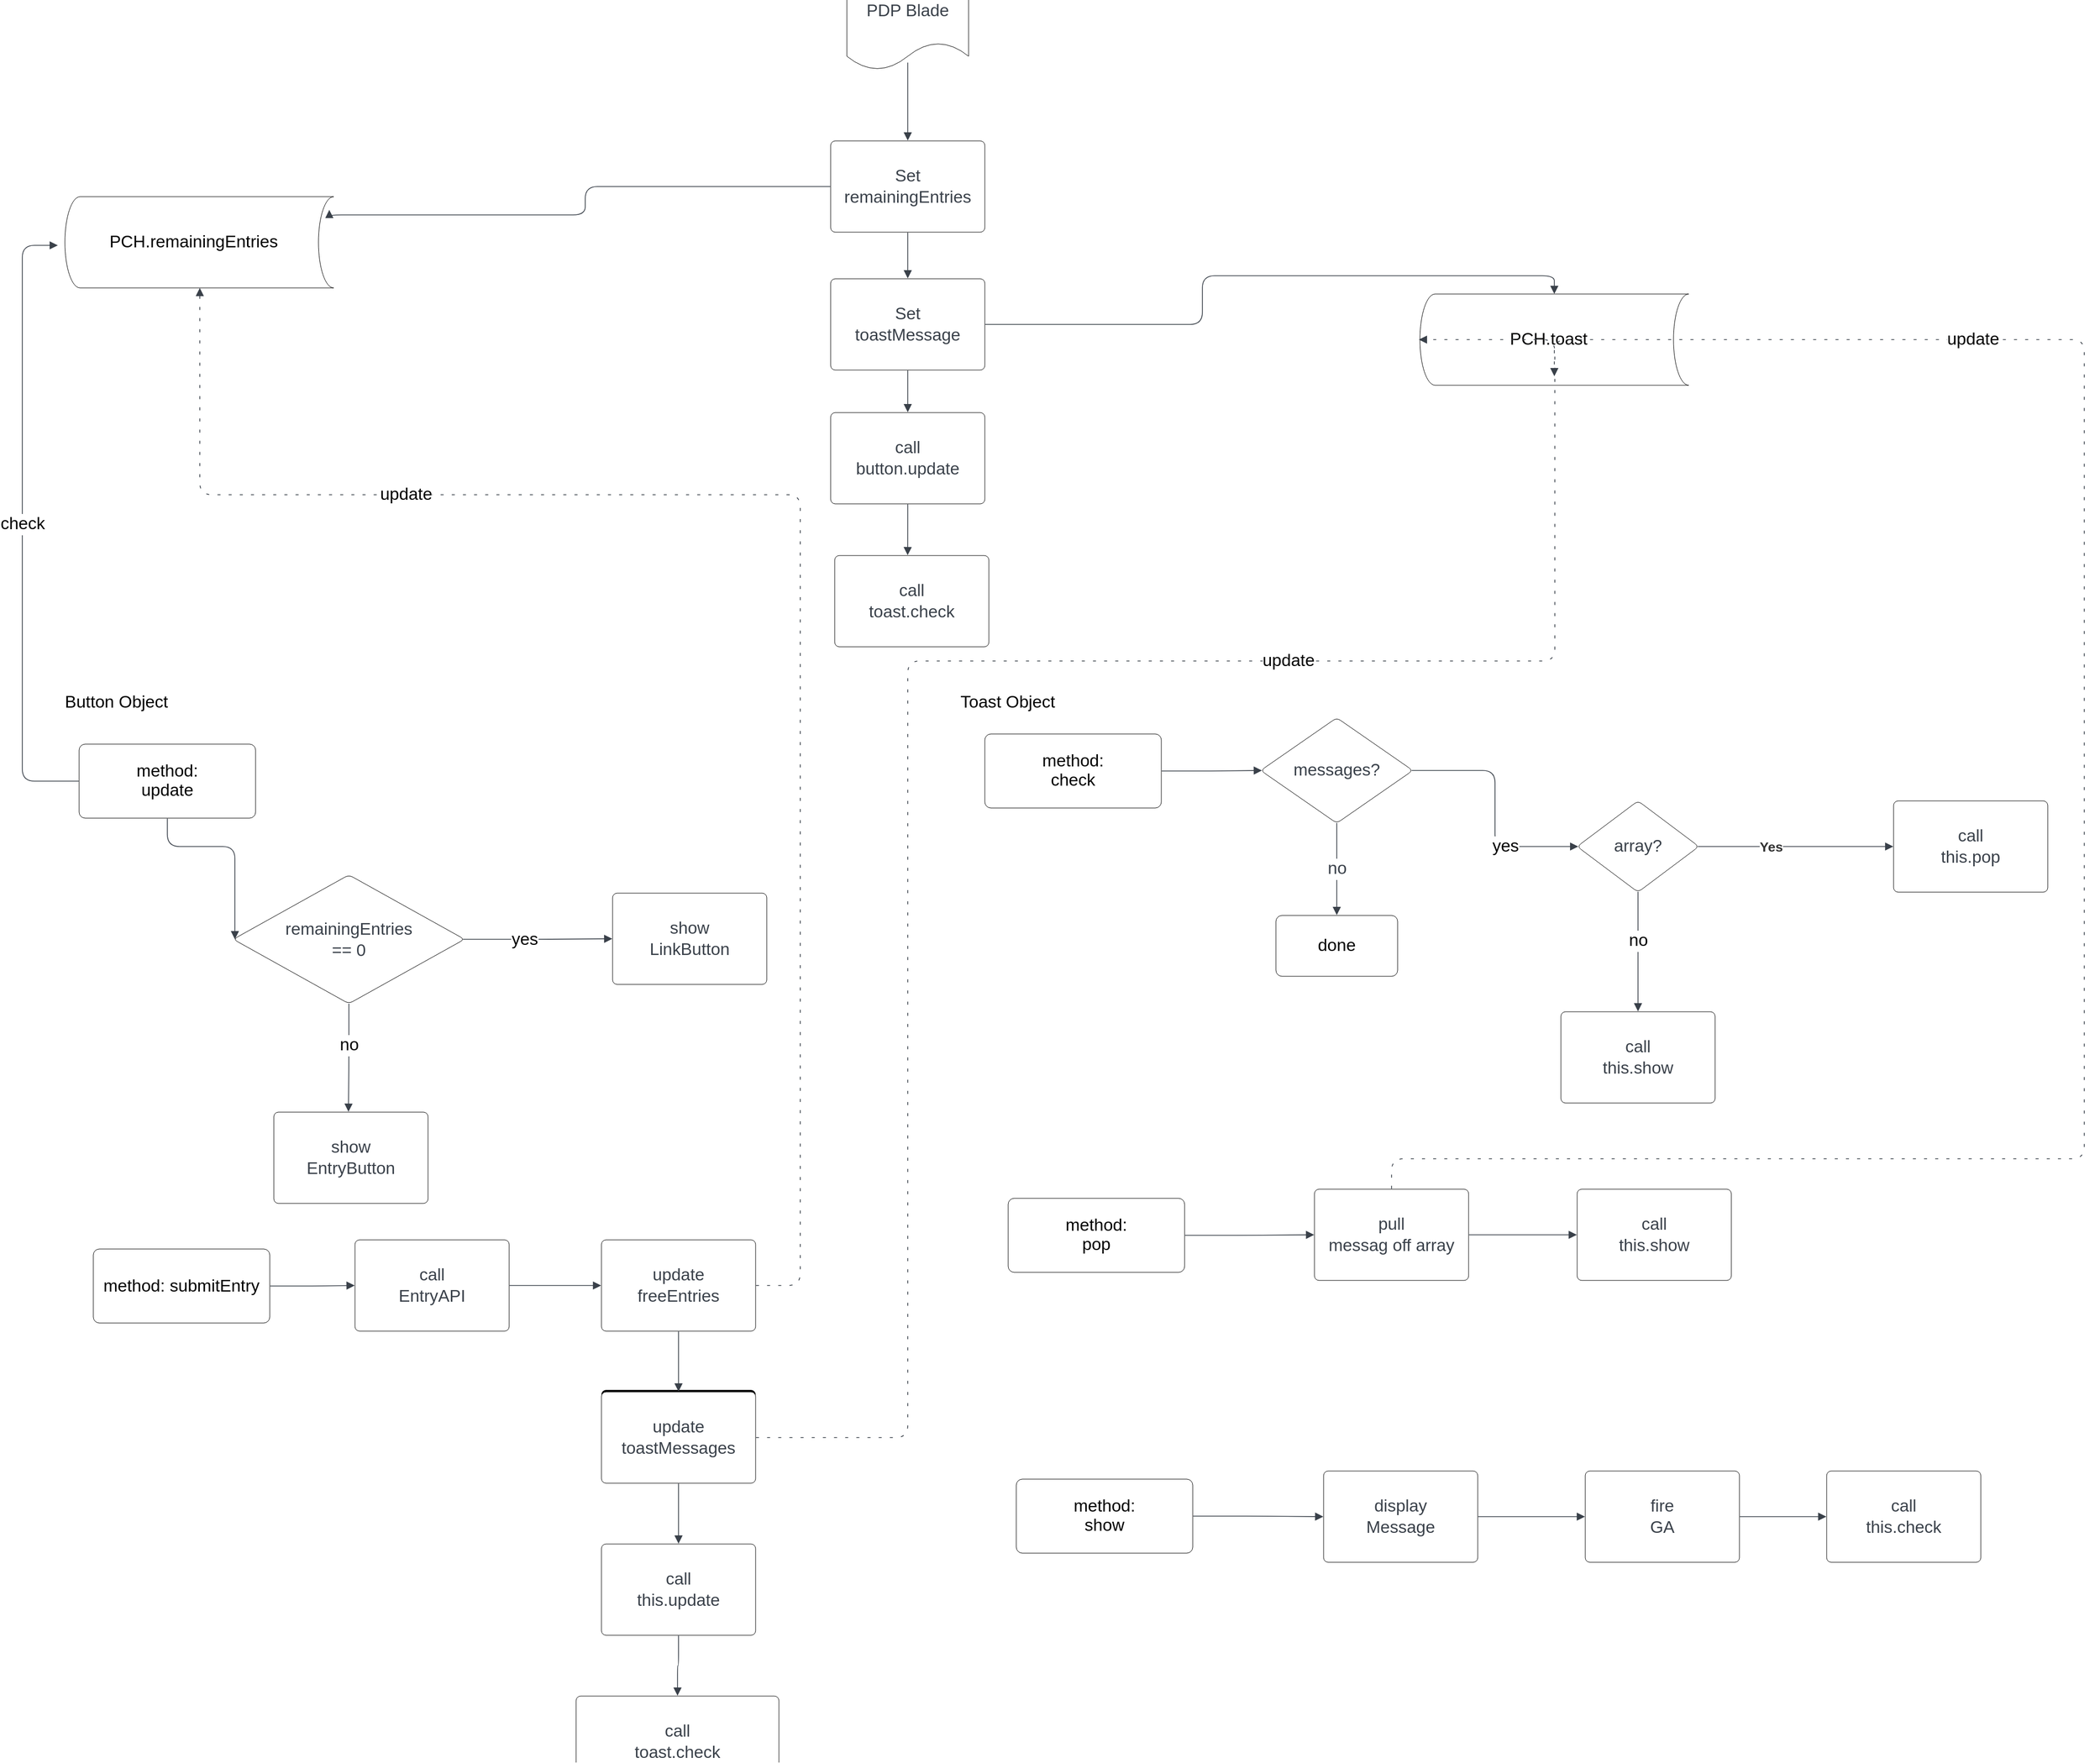 <mxfile version="26.0.8">
  <diagram name="Page-1" id="gw5h57cjQ7ecA2eVoBsa">
    <mxGraphModel dx="3145" dy="2320" grid="1" gridSize="10" guides="1" tooltips="1" connect="1" arrows="1" fold="1" page="1" pageScale="1" pageWidth="850" pageHeight="1100" math="0" shadow="0">
      <root>
        <mxCell id="0" />
        <mxCell id="1" parent="0" />
        <mxCell id="dDhgF8H68qVY3gbG-Y3d-72" value="Toast Object" style="html=1;overflow=block;blockSpacing=1;whiteSpace=wrap;fontSize=16.8;align=left;spacing=9;verticalAlign=top;strokeColor=#unset;rounded=1;absoluteArcSize=1;arcSize=12;fillColor=#FFFFFF;strokeWidth=NaN;lucidId=3mcNQhAL5SDH;" vertex="1" parent="1">
          <mxGeometry x="921" y="512" width="1140" height="1138" as="geometry" />
        </mxCell>
        <mxCell id="dDhgF8H68qVY3gbG-Y3d-73" value="array?" style="html=1;overflow=block;blockSpacing=1;whiteSpace=wrap;rhombus;fontSize=16.7;fontColor=#3a414a;spacing=3.8;strokeColor=#000000;rounded=1;absoluteArcSize=1;arcSize=9;fillColor=#FFFFFF;strokeWidth=NaN;lucidId=39wLGG56x5rx;" vertex="1" parent="1">
          <mxGeometry x="1538" y="628" width="120" height="90" as="geometry" />
        </mxCell>
        <mxCell id="dDhgF8H68qVY3gbG-Y3d-74" value="" style="html=1;jettySize=18;whiteSpace=wrap;fontSize=13.3;fontColor=#333333;fontStyle=1;strokeColor=#3a414a;strokeOpacity=100;strokeWidth=0.8;rounded=1;arcSize=12;edgeStyle=orthogonalEdgeStyle;startArrow=none;endArrow=block;endFill=1;exitX=0.991;exitY=0.5;exitPerimeter=0;entryX=-0.002;entryY=0.5;entryPerimeter=0;lucidId=39wLRLaOBurm;" edge="1" parent="1" source="dDhgF8H68qVY3gbG-Y3d-73" target="dDhgF8H68qVY3gbG-Y3d-116">
          <mxGeometry width="100" height="100" relative="1" as="geometry">
            <Array as="points" />
          </mxGeometry>
        </mxCell>
        <mxCell id="dDhgF8H68qVY3gbG-Y3d-75" value="Yes" style="text;html=1;resizable=0;labelBackgroundColor=default;align=center;verticalAlign=middle;fontStyle=1;fontColor=#333333;fontSize=13.3;" vertex="1" parent="dDhgF8H68qVY3gbG-Y3d-74">
          <mxGeometry x="-0.258" relative="1" as="geometry" />
        </mxCell>
        <mxCell id="dDhgF8H68qVY3gbG-Y3d-76" value="PDP Blade" style="html=1;overflow=block;blockSpacing=1;whiteSpace=wrap;shape=document;boundedLbl=1;fontSize=16.7;fontColor=#3a414a;spacing=3.8;strokeColor=#000000;rounded=1;absoluteArcSize=1;arcSize=9;fillColor=#FFFFFF;strokeWidth=NaN;lucidId=39wLS~P~1.6K;" vertex="1" parent="1">
          <mxGeometry x="818" y="-183" width="120" height="90" as="geometry" />
        </mxCell>
        <mxCell id="dDhgF8H68qVY3gbG-Y3d-77" value="" style="html=1;jettySize=18;whiteSpace=wrap;fontSize=13;strokeColor=#3a414a;strokeOpacity=100;strokeWidth=0.8;rounded=1;arcSize=24;edgeStyle=orthogonalEdgeStyle;startArrow=none;endArrow=block;endFill=1;exitX=0.5;exitY=0.919;exitPerimeter=0;entryX=0.5;entryY=-0.004;entryPerimeter=0;lucidId=DjcNAcQdBDPB;" edge="1" parent="1" source="dDhgF8H68qVY3gbG-Y3d-76" target="dDhgF8H68qVY3gbG-Y3d-78">
          <mxGeometry width="100" height="100" relative="1" as="geometry">
            <Array as="points" />
          </mxGeometry>
        </mxCell>
        <mxCell id="dDhgF8H68qVY3gbG-Y3d-78" value="Set remainingEntries" style="html=1;overflow=block;blockSpacing=1;whiteSpace=wrap;fontSize=16.7;fontColor=#3a414a;spacing=3.8;strokeColor=#000000;rounded=1;absoluteArcSize=1;arcSize=9;fillColor=#FFFFFF;strokeWidth=NaN;lucidId=TjcNyfcSah-A;" vertex="1" parent="1">
          <mxGeometry x="802" y="-23" width="152" height="90" as="geometry" />
        </mxCell>
        <mxCell id="dDhgF8H68qVY3gbG-Y3d-79" value="PCH.remainingEntries" style="html=1;overflow=block;blockSpacing=1;whiteSpace=wrap;shape=cylinder3;boundedLbl=1;size=15;lid=0;direction=south;fontSize=16.8;align=center;spacing=3.8;strokeColor=#000000;rounded=1;absoluteArcSize=1;arcSize=12;fillColor=#FFFFFF;strokeWidth=NaN;lucidId=ykcNpGGgux9V;" vertex="1" parent="1">
          <mxGeometry x="47" y="32" width="265" height="90" as="geometry" />
        </mxCell>
        <mxCell id="dDhgF8H68qVY3gbG-Y3d-80" value="PCH.toast" style="html=1;overflow=block;blockSpacing=1;whiteSpace=wrap;shape=cylinder3;boundedLbl=1;size=15;lid=0;direction=south;fontSize=16.8;align=center;spacing=3.8;strokeColor=#000000;rounded=1;absoluteArcSize=1;arcSize=12;fillColor=#FFFFFF;strokeWidth=NaN;lucidId=UkcNcm92WD6_;" vertex="1" parent="1">
          <mxGeometry x="1383" y="128" width="265" height="90" as="geometry" />
        </mxCell>
        <mxCell id="dDhgF8H68qVY3gbG-Y3d-81" value="" style="html=1;jettySize=18;whiteSpace=wrap;fontSize=13;strokeColor=#3a414a;strokeOpacity=100;strokeWidth=0.8;rounded=1;arcSize=24;edgeStyle=orthogonalEdgeStyle;startArrow=none;endArrow=block;endFill=1;exitX=-0.002;exitY=0.5;exitPerimeter=0;lucidId=ylcNho6e9B_B;entryX=0.145;entryY=0;entryDx=0;entryDy=4.35;entryPerimeter=0;" edge="1" parent="1" source="dDhgF8H68qVY3gbG-Y3d-78" target="dDhgF8H68qVY3gbG-Y3d-79">
          <mxGeometry width="100" height="100" relative="1" as="geometry">
            <Array as="points">
              <mxPoint x="560" y="22" />
              <mxPoint x="560" y="50" />
              <mxPoint x="308" y="50" />
            </Array>
            <mxPoint x="320" y="70" as="targetPoint" />
          </mxGeometry>
        </mxCell>
        <mxCell id="dDhgF8H68qVY3gbG-Y3d-82" value="" style="html=1;jettySize=18;whiteSpace=wrap;fontSize=13;strokeColor=#3a414a;strokeOpacity=100;strokeWidth=0.8;rounded=1;arcSize=24;edgeStyle=orthogonalEdgeStyle;startArrow=none;endArrow=block;endFill=1;exitX=0.5;exitY=1.004;exitPerimeter=0;entryX=0.5;entryY=-0.004;entryPerimeter=0;lucidId=8lcNTyYnrC7E;" edge="1" parent="1" source="dDhgF8H68qVY3gbG-Y3d-78" target="dDhgF8H68qVY3gbG-Y3d-83">
          <mxGeometry width="100" height="100" relative="1" as="geometry">
            <Array as="points" />
          </mxGeometry>
        </mxCell>
        <mxCell id="dDhgF8H68qVY3gbG-Y3d-83" value="Set&#xa;toastMessage" style="html=1;overflow=block;blockSpacing=1;whiteSpace=wrap;fontSize=16.7;fontColor=#3a414a;spacing=3.8;strokeColor=#000000;rounded=1;absoluteArcSize=1;arcSize=9;fillColor=#FFFFFF;strokeWidth=NaN;lucidId=8lcN54hvHGNc;" vertex="1" parent="1">
          <mxGeometry x="802" y="113" width="152" height="90" as="geometry" />
        </mxCell>
        <mxCell id="dDhgF8H68qVY3gbG-Y3d-84" value="" style="html=1;jettySize=18;whiteSpace=wrap;fontSize=13;strokeColor=#3a414a;strokeOpacity=100;strokeWidth=0.8;rounded=1;arcSize=24;edgeStyle=orthogonalEdgeStyle;startArrow=none;endArrow=block;endFill=1;exitX=1.002;exitY=0.5;exitPerimeter=0;entryX=-0.001;entryY=0.5;entryPerimeter=0;lucidId=pmcN~8Vt1Tbs;" edge="1" parent="1" source="dDhgF8H68qVY3gbG-Y3d-83" target="dDhgF8H68qVY3gbG-Y3d-80">
          <mxGeometry width="100" height="100" relative="1" as="geometry">
            <Array as="points" />
          </mxGeometry>
        </mxCell>
        <mxCell id="dDhgF8H68qVY3gbG-Y3d-85" value="Button Object" style="html=1;overflow=block;blockSpacing=1;whiteSpace=wrap;fontSize=16.8;align=left;spacing=9;verticalAlign=top;strokeColor=#unset;rounded=1;absoluteArcSize=1;arcSize=12;fillColor=#FFFFFF;strokeWidth=NaN;lucidId=LncNh5orO_hr;" vertex="1" parent="1">
          <mxGeometry x="38" y="512" width="864" height="1138" as="geometry" />
        </mxCell>
        <mxCell id="dDhgF8H68qVY3gbG-Y3d-86" value="remainingEntries&#xa; == 0" style="html=1;overflow=block;blockSpacing=1;whiteSpace=wrap;rhombus;fontSize=16.7;fontColor=#3a414a;spacing=3.8;strokeColor=#000000;rounded=1;absoluteArcSize=1;arcSize=9;fillColor=#FFFFFF;strokeWidth=NaN;lucidId=LocNEv0WKuc3;" vertex="1" parent="1">
          <mxGeometry x="213" y="701" width="228" height="127" as="geometry" />
        </mxCell>
        <mxCell id="dDhgF8H68qVY3gbG-Y3d-87" value="" style="html=1;jettySize=18;whiteSpace=wrap;fontSize=13;strokeColor=#3a414a;strokeOpacity=100;strokeWidth=0.8;rounded=1;arcSize=24;edgeStyle=orthogonalEdgeStyle;startArrow=none;endArrow=block;endFill=1;exitX=-0.002;exitY=0.5;exitPerimeter=0;lucidId=NpcN58fpwGCk;" edge="1" parent="1" source="dDhgF8H68qVY3gbG-Y3d-89">
          <mxGeometry width="100" height="100" relative="1" as="geometry">
            <Array as="points">
              <mxPoint x="5" y="608" />
              <mxPoint x="5" y="80" />
            </Array>
            <mxPoint x="40" y="80" as="targetPoint" />
          </mxGeometry>
        </mxCell>
        <mxCell id="dDhgF8H68qVY3gbG-Y3d-88" value="check" style="text;html=1;resizable=0;labelBackgroundColor=default;align=center;verticalAlign=middle;fontSize=16.8;" vertex="1" parent="dDhgF8H68qVY3gbG-Y3d-87">
          <mxGeometry relative="1" as="geometry" />
        </mxCell>
        <mxCell id="dDhgF8H68qVY3gbG-Y3d-89" value="&lt;div style=&quot;display: flex; justify-content: center; text-align: center; align-items: baseline; font-size: 0; line-height: 1.25;margin-top: -2px;&quot;&gt;&lt;span&gt;&lt;span style=&quot;font-size:16.8px;&quot;&gt;method: &#xa;&lt;/span&gt;&lt;/span&gt;&lt;/div&gt;&lt;div style=&quot;display: flex; justify-content: center; text-align: center; align-items: baseline; font-size: 0; line-height: 1.25;margin-top: -2px;&quot;&gt;&lt;span&gt;&lt;span style=&quot;font-size:16.8px;&quot;&gt;update&lt;/span&gt;&lt;/span&gt;&lt;/div&gt;" style="html=1;overflow=block;blockSpacing=1;whiteSpace=wrap;fontSize=13;spacing=3.8;strokeColor=#000000;rounded=1;absoluteArcSize=1;arcSize=12;fillColor=#FFFFFF;strokeWidth=NaN;lucidId=MqcNU2eg5RTd;" vertex="1" parent="1">
          <mxGeometry x="61" y="572" width="174" height="73" as="geometry" />
        </mxCell>
        <mxCell id="dDhgF8H68qVY3gbG-Y3d-90" value="" style="html=1;jettySize=18;whiteSpace=wrap;fontSize=13;strokeColor=#3a414a;strokeOpacity=100;strokeWidth=0.8;rounded=1;arcSize=24;edgeStyle=orthogonalEdgeStyle;startArrow=none;endArrow=block;endFill=1;exitX=0.5;exitY=1.005;exitPerimeter=0;entryX=0.007;entryY=0.5;entryPerimeter=0;lucidId=-qcNa4HgJQWw;" edge="1" parent="1" source="dDhgF8H68qVY3gbG-Y3d-89" target="dDhgF8H68qVY3gbG-Y3d-86">
          <mxGeometry width="100" height="100" relative="1" as="geometry">
            <Array as="points" />
          </mxGeometry>
        </mxCell>
        <mxCell id="dDhgF8H68qVY3gbG-Y3d-91" value="" style="html=1;jettySize=18;whiteSpace=wrap;fontSize=13;strokeColor=#3a414a;strokeOpacity=100;strokeWidth=0.8;rounded=1;arcSize=24;edgeStyle=orthogonalEdgeStyle;startArrow=none;endArrow=block;endFill=1;exitX=0.993;exitY=0.5;exitPerimeter=0;entryX=-0.002;entryY=0.5;entryPerimeter=0;lucidId=vrcNVw2aQu2R;" edge="1" parent="1" source="dDhgF8H68qVY3gbG-Y3d-86" target="dDhgF8H68qVY3gbG-Y3d-96">
          <mxGeometry width="100" height="100" relative="1" as="geometry">
            <Array as="points" />
          </mxGeometry>
        </mxCell>
        <mxCell id="dDhgF8H68qVY3gbG-Y3d-92" value="yes" style="text;html=1;resizable=0;labelBackgroundColor=default;align=center;verticalAlign=middle;fontSize=16.8;" vertex="1" parent="dDhgF8H68qVY3gbG-Y3d-91">
          <mxGeometry x="-0.178" relative="1" as="geometry" />
        </mxCell>
        <mxCell id="dDhgF8H68qVY3gbG-Y3d-93" value="" style="html=1;jettySize=18;whiteSpace=wrap;fontSize=13;strokeColor=#3a414a;strokeOpacity=100;strokeWidth=0.8;rounded=1;arcSize=24;edgeStyle=orthogonalEdgeStyle;startArrow=none;endArrow=block;endFill=1;exitX=0.5;exitY=1;exitPerimeter=0;entryX=0.484;entryY=-0.004;entryPerimeter=0;lucidId=SrcNp7c4l2Sc;" edge="1" parent="1" source="dDhgF8H68qVY3gbG-Y3d-86" target="dDhgF8H68qVY3gbG-Y3d-95">
          <mxGeometry width="100" height="100" relative="1" as="geometry">
            <Array as="points" />
          </mxGeometry>
        </mxCell>
        <mxCell id="dDhgF8H68qVY3gbG-Y3d-94" value="no" style="text;html=1;resizable=0;labelBackgroundColor=default;align=center;verticalAlign=middle;fontSize=16.8;" vertex="1" parent="dDhgF8H68qVY3gbG-Y3d-93">
          <mxGeometry x="-0.233" relative="1" as="geometry" />
        </mxCell>
        <mxCell id="dDhgF8H68qVY3gbG-Y3d-95" value="show&#xa;EntryButton" style="html=1;overflow=block;blockSpacing=1;whiteSpace=wrap;fontSize=16.7;fontColor=#3a414a;spacing=3.8;strokeColor=#000000;rounded=1;absoluteArcSize=1;arcSize=9;fillColor=#FFFFFF;strokeWidth=NaN;lucidId=escNVCBURzAb;" vertex="1" parent="1">
          <mxGeometry x="253" y="935" width="152" height="90" as="geometry" />
        </mxCell>
        <mxCell id="dDhgF8H68qVY3gbG-Y3d-96" value="show&#xa;LinkButton" style="html=1;overflow=block;blockSpacing=1;whiteSpace=wrap;fontSize=16.7;fontColor=#3a414a;spacing=3.8;strokeColor=#000000;rounded=1;absoluteArcSize=1;arcSize=9;fillColor=#FFFFFF;strokeWidth=NaN;lucidId=lscN~Sp_HrmS;" vertex="1" parent="1">
          <mxGeometry x="587" y="719" width="152" height="90" as="geometry" />
        </mxCell>
        <mxCell id="dDhgF8H68qVY3gbG-Y3d-97" value="method: submitEntry" style="html=1;overflow=block;blockSpacing=1;whiteSpace=wrap;fontSize=16.8;align=center;spacing=3.8;strokeColor=#000000;rounded=1;absoluteArcSize=1;arcSize=12;fillColor=#FFFFFF;strokeWidth=NaN;lucidId=PtcN5KRx0lkk;" vertex="1" parent="1">
          <mxGeometry x="75" y="1070" width="174" height="73" as="geometry" />
        </mxCell>
        <mxCell id="dDhgF8H68qVY3gbG-Y3d-98" value="call&#xa;EntryAPI" style="html=1;overflow=block;blockSpacing=1;whiteSpace=wrap;fontSize=16.7;fontColor=#3a414a;spacing=3.8;strokeColor=#000000;rounded=1;absoluteArcSize=1;arcSize=9;fillColor=#FFFFFF;strokeWidth=NaN;lucidId=mucN9u~-bBC3;" vertex="1" parent="1">
          <mxGeometry x="333" y="1061" width="152" height="90" as="geometry" />
        </mxCell>
        <mxCell id="dDhgF8H68qVY3gbG-Y3d-99" value="" style="html=1;jettySize=18;whiteSpace=wrap;fontSize=13;strokeColor=#3a414a;strokeOpacity=100;strokeWidth=0.8;rounded=1;arcSize=24;edgeStyle=orthogonalEdgeStyle;startArrow=none;endArrow=block;endFill=1;exitX=1.002;exitY=0.5;exitPerimeter=0;entryX=-0.002;entryY=0.5;entryPerimeter=0;lucidId=uucNUF~m7vdX;" edge="1" parent="1" source="dDhgF8H68qVY3gbG-Y3d-97" target="dDhgF8H68qVY3gbG-Y3d-98">
          <mxGeometry width="100" height="100" relative="1" as="geometry">
            <Array as="points" />
          </mxGeometry>
        </mxCell>
        <mxCell id="dDhgF8H68qVY3gbG-Y3d-100" value="" style="html=1;jettySize=18;whiteSpace=wrap;fontSize=13;strokeColor=#3a414a;strokeOpacity=100;strokeWidth=0.8;rounded=1;arcSize=24;edgeStyle=orthogonalEdgeStyle;startArrow=none;endArrow=block;endFill=1;exitX=1.002;exitY=0.5;exitPerimeter=0;entryX=-0.002;entryY=0.5;entryPerimeter=0;lucidId=bxcNAidD-XpK;" edge="1" parent="1" source="dDhgF8H68qVY3gbG-Y3d-98" target="dDhgF8H68qVY3gbG-Y3d-101">
          <mxGeometry width="100" height="100" relative="1" as="geometry">
            <Array as="points" />
          </mxGeometry>
        </mxCell>
        <mxCell id="dDhgF8H68qVY3gbG-Y3d-101" value="update&#xa;freeEntries" style="html=1;overflow=block;blockSpacing=1;whiteSpace=wrap;fontSize=16.7;fontColor=#3a414a;spacing=3.8;strokeColor=#000000;rounded=1;absoluteArcSize=1;arcSize=9;fillColor=#FFFFFF;strokeWidth=NaN;lucidId=vxcN_c3.aIAS;" vertex="1" parent="1">
          <mxGeometry x="576" y="1061" width="152" height="90" as="geometry" />
        </mxCell>
        <mxCell id="dDhgF8H68qVY3gbG-Y3d-102" value="update&#xa;freeEntries" style="html=1;overflow=block;blockSpacing=1;whiteSpace=wrap;fontSize=16.7;fontColor=#3a414a;spacing=3.8;strokeColor=#unset;rounded=1;absoluteArcSize=1;arcSize=9;fillColor=#unset;strokeWidth=NaN;lucidId=UxcNTEKePn9k;" vertex="1" parent="1">
          <mxGeometry x="576" y="1209" width="152" height="90" as="geometry" />
        </mxCell>
        <mxCell id="dDhgF8H68qVY3gbG-Y3d-103" value="" style="html=1;jettySize=18;whiteSpace=wrap;fontSize=13;strokeColor=#3a414a;strokeOpacity=100;strokeWidth=0.8;rounded=1;arcSize=24;edgeStyle=orthogonalEdgeStyle;startArrow=none;endArrow=block;endFill=1;exitX=0.5;exitY=1.004;exitPerimeter=0;entryX=0.5;entryY=-0.004;entryPerimeter=0;lucidId=ZxcNuGoKoh3z;" edge="1" parent="1" source="dDhgF8H68qVY3gbG-Y3d-101" target="dDhgF8H68qVY3gbG-Y3d-104">
          <mxGeometry width="100" height="100" relative="1" as="geometry">
            <Array as="points" />
          </mxGeometry>
        </mxCell>
        <mxCell id="dDhgF8H68qVY3gbG-Y3d-104" value="update&#xa;toastMessages" style="html=1;overflow=block;blockSpacing=1;whiteSpace=wrap;fontSize=16.7;fontColor=#3a414a;spacing=3.8;strokeColor=#000000;rounded=1;absoluteArcSize=1;arcSize=9;fillColor=#FFFFFF;strokeWidth=NaN;lucidId=ZxcNGKInkIeP;" vertex="1" parent="1">
          <mxGeometry x="576" y="1211" width="152" height="90" as="geometry" />
        </mxCell>
        <mxCell id="dDhgF8H68qVY3gbG-Y3d-105" value="" style="html=1;jettySize=18;whiteSpace=wrap;fontSize=13;strokeColor=#3a414a;strokeOpacity=100;dashed=1;fixDash=1;dashPattern=3 8;strokeWidth=0.8;rounded=1;arcSize=24;edgeStyle=orthogonalEdgeStyle;startArrow=none;endArrow=block;endFill=1;exitX=1.002;exitY=0.5;exitPerimeter=0;lucidId=jycNHAJ.Pgbc;" edge="1" parent="1" source="dDhgF8H68qVY3gbG-Y3d-101" target="dDhgF8H68qVY3gbG-Y3d-79">
          <mxGeometry width="100" height="100" relative="1" as="geometry">
            <Array as="points">
              <mxPoint x="772" y="1106" />
              <mxPoint x="772" y="326" />
              <mxPoint x="180" y="326" />
            </Array>
          </mxGeometry>
        </mxCell>
        <mxCell id="dDhgF8H68qVY3gbG-Y3d-106" value="update" style="text;html=1;resizable=0;labelBackgroundColor=default;align=center;verticalAlign=middle;fontSize=16.8;" vertex="1" parent="dDhgF8H68qVY3gbG-Y3d-105">
          <mxGeometry x="0.497" relative="1" as="geometry" />
        </mxCell>
        <mxCell id="dDhgF8H68qVY3gbG-Y3d-107" value="" style="html=1;jettySize=18;whiteSpace=wrap;fontSize=13;strokeColor=#3a414a;strokeOpacity=100;dashed=1;fixDash=1;dashPattern=3 8;strokeWidth=0.8;rounded=1;arcSize=24;edgeStyle=orthogonalEdgeStyle;startArrow=none;endArrow=block;endFill=1;exitX=1.002;exitY=0.5;exitPerimeter=0;entryX=0.5;entryY=1.004;entryPerimeter=0;lucidId=2ycNQ5HZ0rLK;" edge="1" parent="1" source="dDhgF8H68qVY3gbG-Y3d-104" target="dDhgF8H68qVY3gbG-Y3d-80">
          <mxGeometry width="100" height="100" relative="1" as="geometry">
            <Array as="points">
              <mxPoint x="878" y="1256" />
              <mxPoint x="878" y="490" />
              <mxPoint x="1516" y="490" />
            </Array>
          </mxGeometry>
        </mxCell>
        <mxCell id="dDhgF8H68qVY3gbG-Y3d-108" value="update" style="text;html=1;resizable=0;labelBackgroundColor=default;align=center;verticalAlign=middle;fontSize=16.8;" vertex="1" parent="dDhgF8H68qVY3gbG-Y3d-107">
          <mxGeometry x="0.287" relative="1" as="geometry" />
        </mxCell>
        <mxCell id="dDhgF8H68qVY3gbG-Y3d-109" value="" style="html=1;jettySize=18;whiteSpace=wrap;fontSize=13;strokeColor=#3a414a;strokeOpacity=100;strokeWidth=0.8;rounded=1;arcSize=24;edgeStyle=orthogonalEdgeStyle;startArrow=none;endArrow=block;endFill=1;exitX=0.5;exitY=1.004;exitPerimeter=0;entryX=0.5;entryY=-0.004;entryPerimeter=0;lucidId=0zcNzAsBHDRK;" edge="1" parent="1" source="dDhgF8H68qVY3gbG-Y3d-104" target="dDhgF8H68qVY3gbG-Y3d-110">
          <mxGeometry width="100" height="100" relative="1" as="geometry">
            <Array as="points" />
          </mxGeometry>
        </mxCell>
        <mxCell id="dDhgF8H68qVY3gbG-Y3d-110" value="call&#xa;this.update" style="html=1;overflow=block;blockSpacing=1;whiteSpace=wrap;fontSize=16.7;fontColor=#3a414a;spacing=3.8;strokeColor=#000000;rounded=1;absoluteArcSize=1;arcSize=9;fillColor=#FFFFFF;strokeWidth=NaN;lucidId=0zcNt8A5b33~;" vertex="1" parent="1">
          <mxGeometry x="576" y="1361" width="152" height="90" as="geometry" />
        </mxCell>
        <mxCell id="dDhgF8H68qVY3gbG-Y3d-111" value="&lt;div style=&quot;display: flex; justify-content: center; text-align: center; align-items: baseline; font-size: 0; line-height: 1.25;margin-top: -2px;&quot;&gt;&lt;span&gt;&lt;span style=&quot;font-size:16.8px;&quot;&gt;method: &#xa;&lt;/span&gt;&lt;/span&gt;&lt;/div&gt;&lt;div style=&quot;display: flex; justify-content: center; text-align: center; align-items: baseline; font-size: 0; line-height: 1.25;margin-top: -2px;&quot;&gt;&lt;span&gt;&lt;span style=&quot;font-size:16.8px;&quot;&gt;check&lt;/span&gt;&lt;/span&gt;&lt;/div&gt;" style="html=1;overflow=block;blockSpacing=1;whiteSpace=wrap;fontSize=13;spacing=3.8;strokeColor=#000000;rounded=1;absoluteArcSize=1;arcSize=12;fillColor=#FFFFFF;strokeWidth=NaN;lucidId=yAcNBw445g.e;" vertex="1" parent="1">
          <mxGeometry x="954" y="562" width="174" height="73" as="geometry" />
        </mxCell>
        <mxCell id="dDhgF8H68qVY3gbG-Y3d-112" value="" style="html=1;jettySize=18;whiteSpace=wrap;fontSize=13;strokeColor=#3a414a;strokeOpacity=100;strokeWidth=0.8;rounded=1;arcSize=24;edgeStyle=orthogonalEdgeStyle;startArrow=none;endArrow=block;endFill=1;exitX=1.002;exitY=0.5;exitPerimeter=0;entryX=0.008;entryY=0.5;entryPerimeter=0;lucidId=XBcNX8rlZWZI;" edge="1" parent="1" source="dDhgF8H68qVY3gbG-Y3d-111" target="dDhgF8H68qVY3gbG-Y3d-131">
          <mxGeometry width="100" height="100" relative="1" as="geometry">
            <Array as="points" />
          </mxGeometry>
        </mxCell>
        <mxCell id="dDhgF8H68qVY3gbG-Y3d-113" value="" style="html=1;jettySize=18;whiteSpace=wrap;fontSize=13;strokeColor=#3a414a;strokeOpacity=100;strokeWidth=0.8;rounded=1;arcSize=24;edgeStyle=orthogonalEdgeStyle;startArrow=none;endArrow=block;endFill=1;exitX=0.5;exitY=0.996;exitPerimeter=0;entryX=0.5;entryY=-0.004;entryPerimeter=0;lucidId=uEcNawXtoGaq;" edge="1" parent="1" source="dDhgF8H68qVY3gbG-Y3d-73" target="dDhgF8H68qVY3gbG-Y3d-115">
          <mxGeometry width="100" height="100" relative="1" as="geometry">
            <Array as="points" />
          </mxGeometry>
        </mxCell>
        <mxCell id="dDhgF8H68qVY3gbG-Y3d-114" value="no" style="text;html=1;resizable=0;labelBackgroundColor=default;align=center;verticalAlign=middle;fontSize=16.8;" vertex="1" parent="dDhgF8H68qVY3gbG-Y3d-113">
          <mxGeometry x="-0.187" relative="1" as="geometry" />
        </mxCell>
        <mxCell id="dDhgF8H68qVY3gbG-Y3d-115" value="call&#xa;this.show" style="html=1;overflow=block;blockSpacing=1;whiteSpace=wrap;fontSize=16.7;fontColor=#3a414a;spacing=3.8;strokeColor=#000000;rounded=1;absoluteArcSize=1;arcSize=9;fillColor=#FFFFFF;strokeWidth=NaN;lucidId=rGcNTLNOGZwF;" vertex="1" parent="1">
          <mxGeometry x="1522" y="836" width="152" height="90" as="geometry" />
        </mxCell>
        <mxCell id="dDhgF8H68qVY3gbG-Y3d-116" value="call&#xa;this.pop" style="html=1;overflow=block;blockSpacing=1;whiteSpace=wrap;fontSize=16.7;fontColor=#3a414a;spacing=3.8;strokeColor=#000000;rounded=1;absoluteArcSize=1;arcSize=9;fillColor=#FFFFFF;strokeWidth=NaN;lucidId=0GcNq95EGFx8;" vertex="1" parent="1">
          <mxGeometry x="1850" y="628" width="152" height="90" as="geometry" />
        </mxCell>
        <mxCell id="dDhgF8H68qVY3gbG-Y3d-117" value="&lt;div style=&quot;display: flex; justify-content: center; text-align: center; align-items: baseline; font-size: 0; line-height: 1.25;margin-top: -2px;&quot;&gt;&lt;span&gt;&lt;span style=&quot;font-size:16.8px;&quot;&gt;method: &#xa;&lt;/span&gt;&lt;/span&gt;&lt;/div&gt;&lt;div style=&quot;display: flex; justify-content: center; text-align: center; align-items: baseline; font-size: 0; line-height: 1.25;margin-top: -2px;&quot;&gt;&lt;span&gt;&lt;span style=&quot;font-size:16.8px;&quot;&gt;show&lt;/span&gt;&lt;/span&gt;&lt;/div&gt;" style="html=1;overflow=block;blockSpacing=1;whiteSpace=wrap;fontSize=13;spacing=3.8;strokeColor=#000000;rounded=1;absoluteArcSize=1;arcSize=12;fillColor=#FFFFFF;strokeWidth=NaN;lucidId=FHcNC-zdUFpw;" vertex="1" parent="1">
          <mxGeometry x="985" y="1297" width="174" height="73" as="geometry" />
        </mxCell>
        <mxCell id="dDhgF8H68qVY3gbG-Y3d-118" value="" style="html=1;jettySize=18;whiteSpace=wrap;fontSize=13;strokeColor=#3a414a;strokeOpacity=100;strokeWidth=0.8;rounded=1;arcSize=24;edgeStyle=orthogonalEdgeStyle;startArrow=none;endArrow=block;endFill=1;exitX=1.002;exitY=0.5;exitPerimeter=0;entryX=-0.002;entryY=0.5;entryPerimeter=0;lucidId=iIcNcyS_n9NW;" edge="1" parent="1" source="dDhgF8H68qVY3gbG-Y3d-117" target="dDhgF8H68qVY3gbG-Y3d-119">
          <mxGeometry width="100" height="100" relative="1" as="geometry">
            <Array as="points" />
          </mxGeometry>
        </mxCell>
        <mxCell id="dDhgF8H68qVY3gbG-Y3d-119" value="display&#xa;Message" style="html=1;overflow=block;blockSpacing=1;whiteSpace=wrap;fontSize=16.7;fontColor=#3a414a;spacing=3.8;strokeColor=#000000;rounded=1;absoluteArcSize=1;arcSize=9;fillColor=#FFFFFF;strokeWidth=NaN;lucidId=-IcNPOg-j4-L;" vertex="1" parent="1">
          <mxGeometry x="1288" y="1289" width="152" height="90" as="geometry" />
        </mxCell>
        <mxCell id="dDhgF8H68qVY3gbG-Y3d-120" value="&lt;div style=&quot;display: flex; justify-content: center; text-align: center; align-items: baseline; font-size: 0; line-height: 1.25;margin-top: -2px;&quot;&gt;&lt;span&gt;&lt;span style=&quot;font-size:16.8px;&quot;&gt;method: &#xa;&lt;/span&gt;&lt;/span&gt;&lt;/div&gt;&lt;div style=&quot;display: flex; justify-content: center; text-align: center; align-items: baseline; font-size: 0; line-height: 1.25;margin-top: -2px;&quot;&gt;&lt;span&gt;&lt;span style=&quot;font-size:16.8px;&quot;&gt;pop&lt;/span&gt;&lt;/span&gt;&lt;/div&gt;" style="html=1;overflow=block;blockSpacing=1;whiteSpace=wrap;fontSize=13;spacing=3.8;strokeColor=#000000;rounded=1;absoluteArcSize=1;arcSize=12;fillColor=#FFFFFF;strokeWidth=NaN;lucidId=_JcN0F05yXfv;" vertex="1" parent="1">
          <mxGeometry x="977" y="1020" width="174" height="73" as="geometry" />
        </mxCell>
        <mxCell id="dDhgF8H68qVY3gbG-Y3d-121" value="" style="html=1;jettySize=18;whiteSpace=wrap;fontSize=13;strokeColor=#3a414a;strokeOpacity=100;strokeWidth=0.8;rounded=1;arcSize=24;edgeStyle=orthogonalEdgeStyle;startArrow=none;endArrow=block;endFill=1;exitX=1.002;exitY=0.5;exitPerimeter=0;entryX=-0.002;entryY=0.5;entryPerimeter=0;lucidId=_JcNG7iXIQax;" edge="1" parent="1" source="dDhgF8H68qVY3gbG-Y3d-120" target="dDhgF8H68qVY3gbG-Y3d-122">
          <mxGeometry width="100" height="100" relative="1" as="geometry">
            <Array as="points" />
          </mxGeometry>
        </mxCell>
        <mxCell id="dDhgF8H68qVY3gbG-Y3d-122" value="pull&#xa;messag off array" style="html=1;overflow=block;blockSpacing=1;whiteSpace=wrap;fontSize=16.7;fontColor=#3a414a;spacing=3.8;strokeColor=#000000;rounded=1;absoluteArcSize=1;arcSize=9;fillColor=#FFFFFF;strokeWidth=NaN;lucidId=_JcNYRNV_G_x;" vertex="1" parent="1">
          <mxGeometry x="1279" y="1011" width="152" height="90" as="geometry" />
        </mxCell>
        <mxCell id="dDhgF8H68qVY3gbG-Y3d-123" value="call&#xa;this.show" style="html=1;overflow=block;blockSpacing=1;whiteSpace=wrap;fontSize=16.7;fontColor=#3a414a;spacing=3.8;strokeColor=#000000;rounded=1;absoluteArcSize=1;arcSize=9;fillColor=#FFFFFF;strokeWidth=NaN;lucidId=wKcNbGO.ajVP;" vertex="1" parent="1">
          <mxGeometry x="1538" y="1011" width="152" height="90" as="geometry" />
        </mxCell>
        <mxCell id="dDhgF8H68qVY3gbG-Y3d-124" value="" style="html=1;jettySize=18;whiteSpace=wrap;fontSize=13;strokeColor=#3a414a;strokeOpacity=100;strokeWidth=0.8;rounded=1;arcSize=24;edgeStyle=orthogonalEdgeStyle;startArrow=none;endArrow=block;endFill=1;exitX=1.002;exitY=0.5;exitPerimeter=0;entryX=-0.002;entryY=0.5;entryPerimeter=0;lucidId=nLcNDzuxWJP3;" edge="1" parent="1" source="dDhgF8H68qVY3gbG-Y3d-122" target="dDhgF8H68qVY3gbG-Y3d-123">
          <mxGeometry width="100" height="100" relative="1" as="geometry">
            <Array as="points" />
          </mxGeometry>
        </mxCell>
        <mxCell id="dDhgF8H68qVY3gbG-Y3d-125" value="fire&#xa;GA" style="html=1;overflow=block;blockSpacing=1;whiteSpace=wrap;fontSize=16.7;fontColor=#3a414a;spacing=3.8;strokeColor=#000000;rounded=1;absoluteArcSize=1;arcSize=9;fillColor=#FFFFFF;strokeWidth=NaN;lucidId=TLcNqEZMQI_z;" vertex="1" parent="1">
          <mxGeometry x="1546" y="1289" width="152" height="90" as="geometry" />
        </mxCell>
        <mxCell id="dDhgF8H68qVY3gbG-Y3d-126" value="" style="html=1;jettySize=18;whiteSpace=wrap;fontSize=13;strokeColor=#3a414a;strokeOpacity=100;strokeWidth=0.8;rounded=1;arcSize=24;edgeStyle=orthogonalEdgeStyle;startArrow=none;endArrow=block;endFill=1;exitX=1.002;exitY=0.5;exitPerimeter=0;entryX=-0.002;entryY=0.5;entryPerimeter=0;lucidId=ZLcNEdKPyoee;" edge="1" parent="1" source="dDhgF8H68qVY3gbG-Y3d-119" target="dDhgF8H68qVY3gbG-Y3d-125">
          <mxGeometry width="100" height="100" relative="1" as="geometry">
            <Array as="points" />
          </mxGeometry>
        </mxCell>
        <mxCell id="dDhgF8H68qVY3gbG-Y3d-127" value="" style="html=1;jettySize=18;whiteSpace=wrap;fontSize=13;strokeColor=#3a414a;strokeOpacity=100;dashed=1;fixDash=1;dashPattern=3 8;strokeWidth=0.8;rounded=1;arcSize=24;edgeStyle=orthogonalEdgeStyle;startArrow=none;endArrow=block;endFill=1;exitX=0.5;exitY=-0.004;exitPerimeter=0;entryX=0.901;entryY=0.5;entryPerimeter=0;lucidId=kMcNk484X6SP;" edge="1" parent="1" source="dDhgF8H68qVY3gbG-Y3d-122" target="dDhgF8H68qVY3gbG-Y3d-80">
          <mxGeometry width="100" height="100" relative="1" as="geometry">
            <Array as="points">
              <mxPoint x="1355" y="981" />
              <mxPoint x="2038" y="981" />
              <mxPoint x="2038" y="173" />
            </Array>
          </mxGeometry>
        </mxCell>
        <mxCell id="dDhgF8H68qVY3gbG-Y3d-128" value="update" style="text;html=1;resizable=0;labelBackgroundColor=default;align=center;verticalAlign=middle;fontSize=16.8;" vertex="1" parent="dDhgF8H68qVY3gbG-Y3d-127">
          <mxGeometry x="0.569" relative="1" as="geometry" />
        </mxCell>
        <mxCell id="dDhgF8H68qVY3gbG-Y3d-129" value="call&#xa;this.check" style="html=1;overflow=block;blockSpacing=1;whiteSpace=wrap;fontSize=16.7;fontColor=#3a414a;spacing=3.8;strokeColor=#000000;rounded=1;absoluteArcSize=1;arcSize=9;fillColor=#FFFFFF;strokeWidth=NaN;lucidId=RMcNiWfz.0Is;" vertex="1" parent="1">
          <mxGeometry x="1784" y="1289" width="152" height="90" as="geometry" />
        </mxCell>
        <mxCell id="dDhgF8H68qVY3gbG-Y3d-130" value="" style="html=1;jettySize=18;whiteSpace=wrap;fontSize=13;strokeColor=#3a414a;strokeOpacity=100;strokeWidth=0.8;rounded=1;arcSize=24;edgeStyle=orthogonalEdgeStyle;startArrow=none;endArrow=block;endFill=1;exitX=1.002;exitY=0.5;exitPerimeter=0;entryX=-0.002;entryY=0.5;entryPerimeter=0;lucidId=XMcNHUq3s.TD;" edge="1" parent="1" source="dDhgF8H68qVY3gbG-Y3d-125" target="dDhgF8H68qVY3gbG-Y3d-129">
          <mxGeometry width="100" height="100" relative="1" as="geometry">
            <Array as="points" />
          </mxGeometry>
        </mxCell>
        <mxCell id="dDhgF8H68qVY3gbG-Y3d-131" value="messages?" style="html=1;overflow=block;blockSpacing=1;whiteSpace=wrap;rhombus;fontSize=16.7;fontColor=#3a414a;spacing=3.8;strokeColor=#000000;rounded=1;absoluteArcSize=1;arcSize=9;fillColor=#FFFFFF;strokeWidth=NaN;lucidId=ENcNiic4fDXW;" vertex="1" parent="1">
          <mxGeometry x="1226" y="546" width="150" height="104" as="geometry" />
        </mxCell>
        <mxCell id="dDhgF8H68qVY3gbG-Y3d-132" value="" style="html=1;jettySize=18;whiteSpace=wrap;fontSize=13;strokeColor=#3a414a;strokeOpacity=100;strokeWidth=0.8;rounded=1;arcSize=24;edgeStyle=orthogonalEdgeStyle;startArrow=none;endArrow=block;endFill=1;exitX=0.5;exitY=0.997;exitPerimeter=0;entryX=0.5;entryY=-0.006;entryPerimeter=0;lucidId=1NcNwqmFO1O4;" edge="1" parent="1" source="dDhgF8H68qVY3gbG-Y3d-131" target="dDhgF8H68qVY3gbG-Y3d-136">
          <mxGeometry width="100" height="100" relative="1" as="geometry">
            <Array as="points" />
          </mxGeometry>
        </mxCell>
        <mxCell id="dDhgF8H68qVY3gbG-Y3d-133" value="no" style="text;html=1;resizable=0;labelBackgroundColor=default;align=center;verticalAlign=middle;fontColor=#3a414a;fontSize=16.8;" vertex="1" parent="dDhgF8H68qVY3gbG-Y3d-132">
          <mxGeometry relative="1" as="geometry" />
        </mxCell>
        <mxCell id="dDhgF8H68qVY3gbG-Y3d-134" value="" style="html=1;jettySize=18;whiteSpace=wrap;fontSize=13;strokeColor=#3a414a;strokeOpacity=100;strokeWidth=0.8;rounded=1;arcSize=24;edgeStyle=orthogonalEdgeStyle;startArrow=none;endArrow=block;endFill=1;exitX=0.992;exitY=0.5;exitPerimeter=0;entryX=0.009;entryY=0.5;entryPerimeter=0;lucidId=-NcNhP5fSWso;" edge="1" parent="1" source="dDhgF8H68qVY3gbG-Y3d-131" target="dDhgF8H68qVY3gbG-Y3d-73">
          <mxGeometry width="100" height="100" relative="1" as="geometry">
            <Array as="points" />
          </mxGeometry>
        </mxCell>
        <mxCell id="dDhgF8H68qVY3gbG-Y3d-135" value="yes" style="text;html=1;resizable=0;labelBackgroundColor=default;align=center;verticalAlign=middle;fontSize=16.8;" vertex="1" parent="dDhgF8H68qVY3gbG-Y3d-134">
          <mxGeometry x="0.39" relative="1" as="geometry" />
        </mxCell>
        <mxCell id="dDhgF8H68qVY3gbG-Y3d-136" value="done" style="html=1;overflow=block;blockSpacing=1;whiteSpace=wrap;fontSize=16.8;align=center;spacing=3.8;strokeColor=#000000;rounded=1;absoluteArcSize=1;arcSize=12;fillColor=#FFFFFF;strokeWidth=NaN;lucidId=sOcNnm.QJNt0;" vertex="1" parent="1">
          <mxGeometry x="1241" y="741" width="120" height="60" as="geometry" />
        </mxCell>
        <mxCell id="dDhgF8H68qVY3gbG-Y3d-137" value="" style="html=1;jettySize=18;whiteSpace=wrap;fontSize=13;strokeColor=#3a414a;strokeOpacity=100;strokeWidth=0.8;rounded=1;arcSize=24;edgeStyle=orthogonalEdgeStyle;startArrow=none;endArrow=block;endFill=1;exitX=0.5;exitY=1.004;exitPerimeter=0;entryX=0.5;entryY=-0.004;entryPerimeter=0;lucidId=7OcN0IBTY3mh;" edge="1" parent="1" source="dDhgF8H68qVY3gbG-Y3d-110" target="dDhgF8H68qVY3gbG-Y3d-138">
          <mxGeometry width="100" height="100" relative="1" as="geometry">
            <Array as="points" />
          </mxGeometry>
        </mxCell>
        <mxCell id="dDhgF8H68qVY3gbG-Y3d-138" value="call&#xa;toast.check" style="html=1;overflow=block;blockSpacing=1;whiteSpace=wrap;fontSize=16.7;fontColor=#3a414a;spacing=3.8;strokeColor=#000000;rounded=1;absoluteArcSize=1;arcSize=9;fillColor=#FFFFFF;strokeWidth=NaN;lucidId=7OcNH-uW4.sE;" vertex="1" parent="1">
          <mxGeometry x="551" y="1511" width="200" height="90" as="geometry" />
        </mxCell>
        <mxCell id="dDhgF8H68qVY3gbG-Y3d-139" value="call&#xa;button.update" style="html=1;overflow=block;blockSpacing=1;whiteSpace=wrap;fontSize=16.7;fontColor=#3a414a;spacing=3.8;strokeColor=#000000;rounded=1;absoluteArcSize=1;arcSize=9;fillColor=#FFFFFF;strokeWidth=NaN;lucidId=4PcNBarxy3uR;" vertex="1" parent="1">
          <mxGeometry x="802" y="245" width="152" height="90" as="geometry" />
        </mxCell>
        <mxCell id="dDhgF8H68qVY3gbG-Y3d-140" value="" style="html=1;jettySize=18;whiteSpace=wrap;fontSize=13;strokeColor=#3a414a;strokeOpacity=100;strokeWidth=0.8;rounded=1;arcSize=24;edgeStyle=orthogonalEdgeStyle;startArrow=none;endArrow=block;endFill=1;exitX=0.5;exitY=1.004;exitPerimeter=0;entryX=0.5;entryY=-0.004;entryPerimeter=0;lucidId=bQcNBdT-jIAL;" edge="1" parent="1" source="dDhgF8H68qVY3gbG-Y3d-83" target="dDhgF8H68qVY3gbG-Y3d-139">
          <mxGeometry width="100" height="100" relative="1" as="geometry">
            <Array as="points" />
          </mxGeometry>
        </mxCell>
        <mxCell id="dDhgF8H68qVY3gbG-Y3d-141" value="call&#xa;toast.check" style="html=1;overflow=block;blockSpacing=1;whiteSpace=wrap;fontSize=16.7;fontColor=#3a414a;spacing=3.8;strokeColor=#000000;rounded=1;absoluteArcSize=1;arcSize=9;fillColor=#FFFFFF;strokeWidth=NaN;lucidId=kQcN6iqv_eYn;" vertex="1" parent="1">
          <mxGeometry x="806" y="386" width="152" height="90" as="geometry" />
        </mxCell>
        <mxCell id="dDhgF8H68qVY3gbG-Y3d-142" value="" style="html=1;jettySize=18;whiteSpace=wrap;fontSize=13;strokeColor=#3a414a;strokeOpacity=100;strokeWidth=0.8;rounded=1;arcSize=24;edgeStyle=orthogonalEdgeStyle;startArrow=none;endArrow=block;endFill=1;exitX=0.5;exitY=1.004;exitPerimeter=0;entryX=0.473;entryY=-0.004;entryPerimeter=0;lucidId=rQcNqYr3TuhK;" edge="1" parent="1" source="dDhgF8H68qVY3gbG-Y3d-139" target="dDhgF8H68qVY3gbG-Y3d-141">
          <mxGeometry width="100" height="100" relative="1" as="geometry">
            <Array as="points" />
          </mxGeometry>
        </mxCell>
      </root>
    </mxGraphModel>
  </diagram>
</mxfile>
